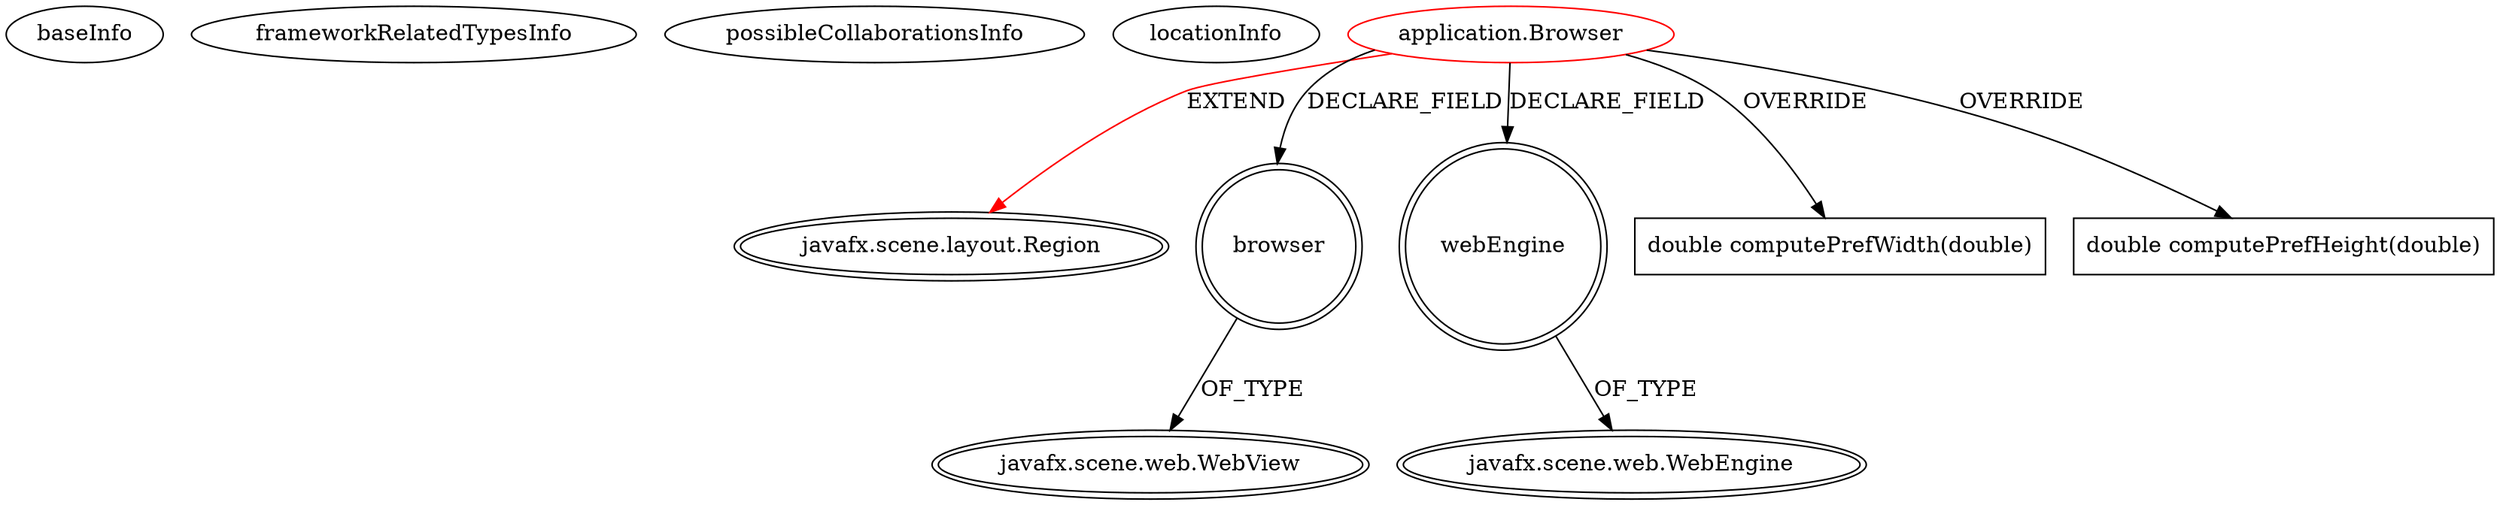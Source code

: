 digraph {
baseInfo[graphId=3678,category="extension_graph",isAnonymous=false,possibleRelation=false]
frameworkRelatedTypesInfo[0="javafx.scene.layout.Region"]
possibleCollaborationsInfo[]
locationInfo[projectName="mrempala-sp",filePath="/mrempala-sp/sp-master/src/application/VcWebWindow.java",contextSignature="Browser",graphId="3678"]
0[label="application.Browser",vertexType="ROOT_CLIENT_CLASS_DECLARATION",isFrameworkType=false,color=red]
1[label="javafx.scene.layout.Region",vertexType="FRAMEWORK_CLASS_TYPE",isFrameworkType=true,peripheries=2]
2[label="browser",vertexType="FIELD_DECLARATION",isFrameworkType=true,peripheries=2,shape=circle]
3[label="javafx.scene.web.WebView",vertexType="FRAMEWORK_CLASS_TYPE",isFrameworkType=true,peripheries=2]
4[label="webEngine",vertexType="FIELD_DECLARATION",isFrameworkType=true,peripheries=2,shape=circle]
5[label="javafx.scene.web.WebEngine",vertexType="FRAMEWORK_CLASS_TYPE",isFrameworkType=true,peripheries=2]
6[label="double computePrefWidth(double)",vertexType="OVERRIDING_METHOD_DECLARATION",isFrameworkType=false,shape=box]
7[label="double computePrefHeight(double)",vertexType="OVERRIDING_METHOD_DECLARATION",isFrameworkType=false,shape=box]
0->1[label="EXTEND",color=red]
0->2[label="DECLARE_FIELD"]
2->3[label="OF_TYPE"]
0->4[label="DECLARE_FIELD"]
4->5[label="OF_TYPE"]
0->6[label="OVERRIDE"]
0->7[label="OVERRIDE"]
}

